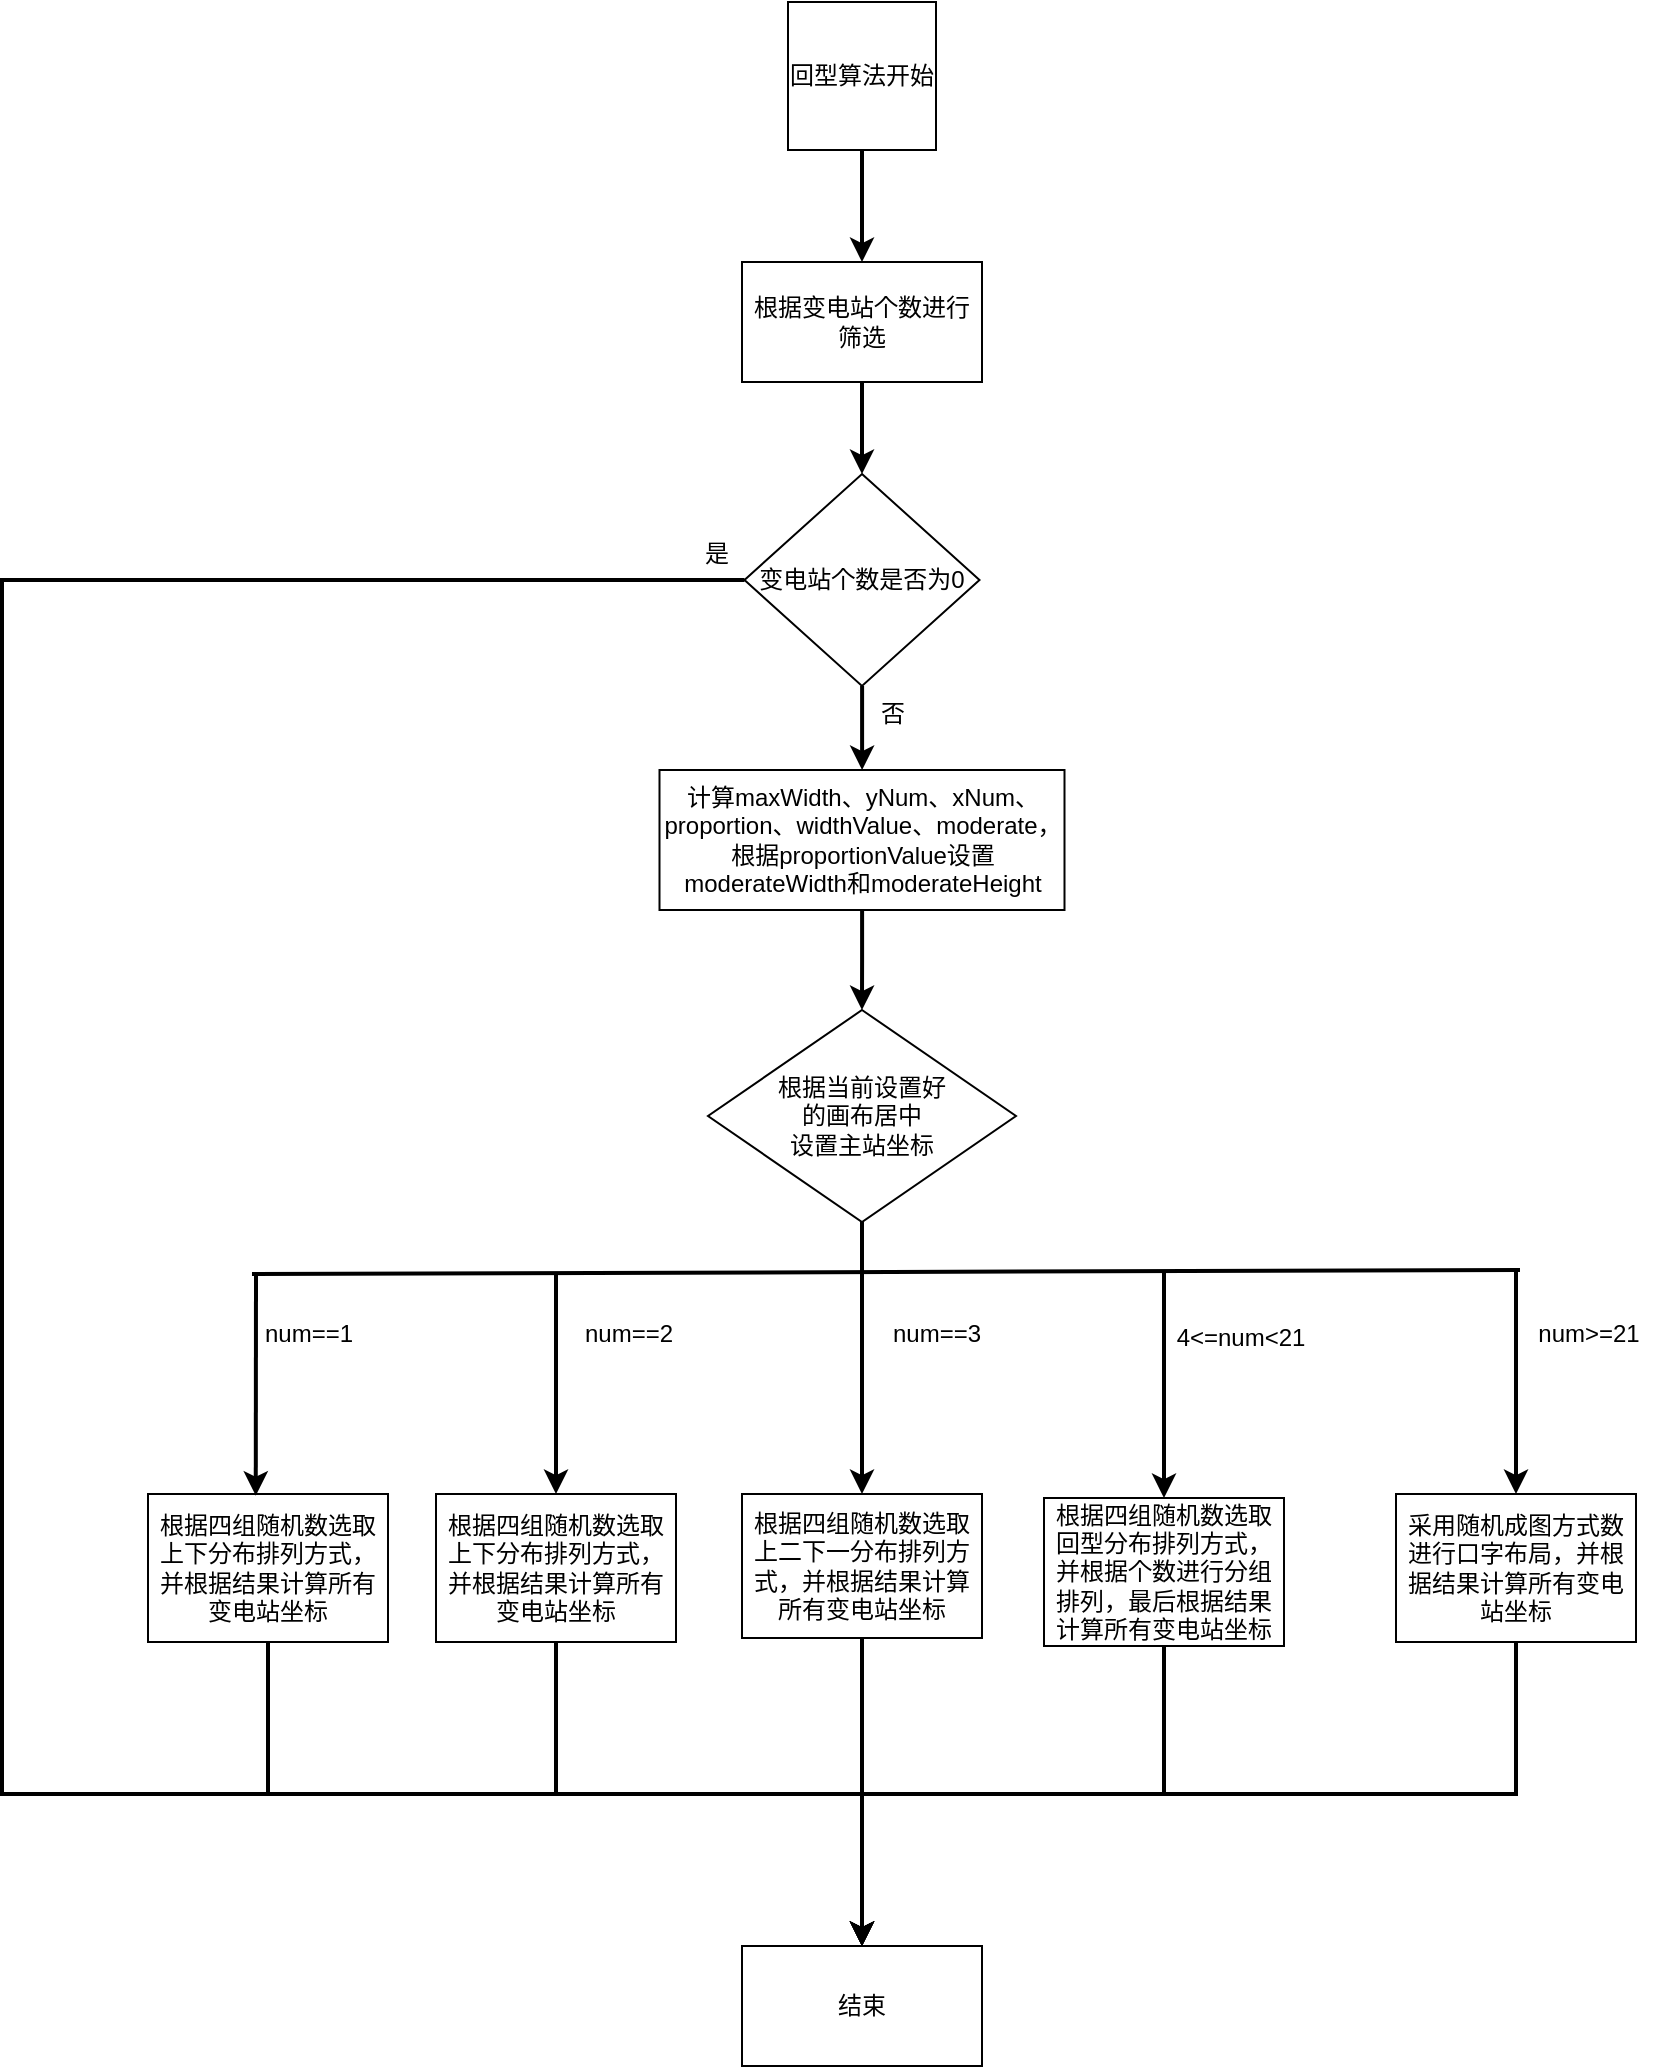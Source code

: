 <mxfile version="22.1.8" type="github">
  <diagram name="Page-1" id="edf60f1a-56cd-e834-aa8a-f176f3a09ee4">
    <mxGraphModel dx="2074" dy="1182" grid="1" gridSize="2" guides="1" tooltips="1" connect="1" arrows="1" fold="1" page="1" pageScale="1" pageWidth="3300" pageHeight="2339" background="none" math="0" shadow="0">
      <root>
        <mxCell id="0" />
        <mxCell id="1" parent="0" />
        <mxCell id="O1Lk2BeVLnMHG4F84F1X-48" style="edgeStyle=orthogonalEdgeStyle;rounded=0;orthogonalLoop=1;jettySize=auto;html=1;exitX=0.5;exitY=1;exitDx=0;exitDy=0;strokeWidth=2;" parent="1" source="O1Lk2BeVLnMHG4F84F1X-1" target="O1Lk2BeVLnMHG4F84F1X-2" edge="1">
          <mxGeometry relative="1" as="geometry" />
        </mxCell>
        <mxCell id="O1Lk2BeVLnMHG4F84F1X-1" value="回型算法开始" style="whiteSpace=wrap;html=1;aspect=fixed;" parent="1" vertex="1">
          <mxGeometry x="792" y="198" width="74" height="74" as="geometry" />
        </mxCell>
        <mxCell id="O1Lk2BeVLnMHG4F84F1X-12" value="" style="edgeStyle=orthogonalEdgeStyle;rounded=0;orthogonalLoop=1;jettySize=auto;html=1;strokeWidth=2;" parent="1" source="O1Lk2BeVLnMHG4F84F1X-2" target="O1Lk2BeVLnMHG4F84F1X-11" edge="1">
          <mxGeometry relative="1" as="geometry">
            <Array as="points">
              <mxPoint x="829" y="408" />
              <mxPoint x="829" y="408" />
            </Array>
          </mxGeometry>
        </mxCell>
        <mxCell id="O1Lk2BeVLnMHG4F84F1X-2" value="根据变电站个数进行筛选" style="whiteSpace=wrap;html=1;" parent="1" vertex="1">
          <mxGeometry x="769" y="328" width="120" height="60" as="geometry" />
        </mxCell>
        <mxCell id="O1Lk2BeVLnMHG4F84F1X-19" value="" style="edgeStyle=orthogonalEdgeStyle;rounded=0;orthogonalLoop=1;jettySize=auto;html=1;strokeWidth=2;" parent="1" source="O1Lk2BeVLnMHG4F84F1X-11" target="O1Lk2BeVLnMHG4F84F1X-18" edge="1">
          <mxGeometry relative="1" as="geometry">
            <Array as="points">
              <mxPoint x="829" y="558" />
              <mxPoint x="829" y="558" />
            </Array>
          </mxGeometry>
        </mxCell>
        <mxCell id="O1Lk2BeVLnMHG4F84F1X-79" style="edgeStyle=orthogonalEdgeStyle;rounded=0;orthogonalLoop=1;jettySize=auto;html=1;exitX=0;exitY=0.5;exitDx=0;exitDy=0;endArrow=none;endFill=0;strokeWidth=2;" parent="1" source="O1Lk2BeVLnMHG4F84F1X-11" edge="1">
          <mxGeometry relative="1" as="geometry">
            <mxPoint x="534" y="1094" as="targetPoint" />
            <Array as="points">
              <mxPoint x="399" y="487" />
              <mxPoint x="399" y="1094" />
            </Array>
          </mxGeometry>
        </mxCell>
        <mxCell id="O1Lk2BeVLnMHG4F84F1X-11" value="变电站个数是否为0" style="rhombus;whiteSpace=wrap;html=1;" parent="1" vertex="1">
          <mxGeometry x="770.25" y="434" width="117.5" height="106" as="geometry" />
        </mxCell>
        <mxCell id="O1Lk2BeVLnMHG4F84F1X-13" value="结束" style="whiteSpace=wrap;html=1;" parent="1" vertex="1">
          <mxGeometry x="769" y="1170" width="120" height="60" as="geometry" />
        </mxCell>
        <mxCell id="O1Lk2BeVLnMHG4F84F1X-22" value="" style="edgeStyle=orthogonalEdgeStyle;rounded=0;orthogonalLoop=1;jettySize=auto;html=1;strokeWidth=2;" parent="1" source="O1Lk2BeVLnMHG4F84F1X-18" target="O1Lk2BeVLnMHG4F84F1X-21" edge="1">
          <mxGeometry relative="1" as="geometry" />
        </mxCell>
        <mxCell id="O1Lk2BeVLnMHG4F84F1X-18" value="&lt;div style=&quot;&quot;&gt;&lt;span style=&quot;background-color: initial;&quot;&gt;计算maxWidth、yNum、&lt;/span&gt;&lt;span style=&quot;background-color: initial;&quot;&gt;xNum、&lt;/span&gt;&lt;span style=&quot;background-color: initial;&quot;&gt;proportion、widthValue、moderate，&lt;/span&gt;&lt;/div&gt;&lt;div style=&quot;&quot;&gt;根据proportionValue设置&lt;/div&gt;&lt;div style=&quot;&quot;&gt;&lt;span style=&quot;background-color: initial;&quot;&gt;moderateWidth和&lt;/span&gt;&lt;span style=&quot;background-color: initial;&quot;&gt;moderateHeight&lt;/span&gt;&lt;/div&gt;" style="html=1;align=center;labelPosition=center;verticalLabelPosition=middle;verticalAlign=middle;whiteSpace=wrap;" parent="1" vertex="1">
          <mxGeometry x="727.75" y="582" width="202.5" height="70" as="geometry" />
        </mxCell>
        <mxCell id="O1Lk2BeVLnMHG4F84F1X-21" value="根据当前设置好&lt;br&gt;的画布居中&lt;br&gt;设置主站坐标" style="rhombus;whiteSpace=wrap;html=1;" parent="1" vertex="1">
          <mxGeometry x="752" y="702" width="154" height="106" as="geometry" />
        </mxCell>
        <mxCell id="O1Lk2BeVLnMHG4F84F1X-75" style="edgeStyle=orthogonalEdgeStyle;rounded=0;orthogonalLoop=1;jettySize=auto;html=1;exitX=0.5;exitY=1;exitDx=0;exitDy=0;entryX=0.5;entryY=0;entryDx=0;entryDy=0;strokeWidth=2;" parent="1" source="O1Lk2BeVLnMHG4F84F1X-23" target="O1Lk2BeVLnMHG4F84F1X-13" edge="1">
          <mxGeometry relative="1" as="geometry">
            <mxPoint x="630" y="1140" as="targetPoint" />
          </mxGeometry>
        </mxCell>
        <mxCell id="O1Lk2BeVLnMHG4F84F1X-23" value="根据四组随机数选取上下分布排列方式，并根据结果计算所有变电站坐标" style="whiteSpace=wrap;html=1;" parent="1" vertex="1">
          <mxGeometry x="472" y="944" width="120" height="74" as="geometry" />
        </mxCell>
        <mxCell id="O1Lk2BeVLnMHG4F84F1X-77" style="edgeStyle=orthogonalEdgeStyle;rounded=0;orthogonalLoop=1;jettySize=auto;html=1;exitX=0.5;exitY=1;exitDx=0;exitDy=0;entryX=0.5;entryY=0;entryDx=0;entryDy=0;strokeWidth=2;" parent="1" source="O1Lk2BeVLnMHG4F84F1X-25" target="O1Lk2BeVLnMHG4F84F1X-13" edge="1">
          <mxGeometry relative="1" as="geometry">
            <Array as="points">
              <mxPoint x="980" y="1094" />
              <mxPoint x="829" y="1094" />
            </Array>
          </mxGeometry>
        </mxCell>
        <mxCell id="O1Lk2BeVLnMHG4F84F1X-25" value="根据四组随机数选取回型分布排列方式，并根据个数进行分组排列，最后根据结果计算所有变电站坐标" style="whiteSpace=wrap;html=1;" parent="1" vertex="1">
          <mxGeometry x="920" y="946" width="120" height="74" as="geometry" />
        </mxCell>
        <mxCell id="O1Lk2BeVLnMHG4F84F1X-70" style="edgeStyle=orthogonalEdgeStyle;rounded=0;orthogonalLoop=1;jettySize=auto;html=1;exitX=0.5;exitY=1;exitDx=0;exitDy=0;entryX=0.5;entryY=0;entryDx=0;entryDy=0;strokeWidth=2;" parent="1" source="O1Lk2BeVLnMHG4F84F1X-26" target="O1Lk2BeVLnMHG4F84F1X-13" edge="1">
          <mxGeometry relative="1" as="geometry" />
        </mxCell>
        <mxCell id="O1Lk2BeVLnMHG4F84F1X-26" value="采用随机成图方式数进行口字布局，并根据结果计算所有变电站坐标" style="whiteSpace=wrap;html=1;" parent="1" vertex="1">
          <mxGeometry x="1096" y="944" width="120" height="74" as="geometry" />
        </mxCell>
        <mxCell id="O1Lk2BeVLnMHG4F84F1X-73" style="edgeStyle=orthogonalEdgeStyle;rounded=0;orthogonalLoop=1;jettySize=auto;html=1;exitX=0.5;exitY=1;exitDx=0;exitDy=0;entryX=0.5;entryY=0;entryDx=0;entryDy=0;strokeWidth=2;" parent="1" source="O1Lk2BeVLnMHG4F84F1X-27" target="O1Lk2BeVLnMHG4F84F1X-13" edge="1">
          <mxGeometry relative="1" as="geometry" />
        </mxCell>
        <mxCell id="O1Lk2BeVLnMHG4F84F1X-27" value="根据四组随机数选取上二下一分布排列方式，并根据结果计算所有变电站坐标" style="whiteSpace=wrap;html=1;" parent="1" vertex="1">
          <mxGeometry x="769" y="944" width="120" height="72" as="geometry" />
        </mxCell>
        <mxCell id="O1Lk2BeVLnMHG4F84F1X-29" value="num==1" style="text;html=1;align=center;verticalAlign=middle;resizable=0;points=[];autosize=1;strokeColor=none;fillColor=none;" parent="1" vertex="1">
          <mxGeometry x="520" y="850" width="64" height="28" as="geometry" />
        </mxCell>
        <mxCell id="O1Lk2BeVLnMHG4F84F1X-30" value="num&amp;gt;=21" style="text;html=1;align=center;verticalAlign=middle;resizable=0;points=[];autosize=1;strokeColor=none;fillColor=none;" parent="1" vertex="1">
          <mxGeometry x="1157" y="850" width="70" height="28" as="geometry" />
        </mxCell>
        <mxCell id="O1Lk2BeVLnMHG4F84F1X-33" value="4&amp;lt;=num&amp;lt;21" style="text;html=1;align=center;verticalAlign=middle;resizable=0;points=[];autosize=1;strokeColor=none;fillColor=none;" parent="1" vertex="1">
          <mxGeometry x="976" y="852" width="84" height="28" as="geometry" />
        </mxCell>
        <mxCell id="O1Lk2BeVLnMHG4F84F1X-74" style="edgeStyle=orthogonalEdgeStyle;rounded=0;orthogonalLoop=1;jettySize=auto;html=1;exitX=0.5;exitY=1;exitDx=0;exitDy=0;entryX=0.5;entryY=0;entryDx=0;entryDy=0;strokeWidth=2;" parent="1" source="O1Lk2BeVLnMHG4F84F1X-37" target="O1Lk2BeVLnMHG4F84F1X-13" edge="1">
          <mxGeometry relative="1" as="geometry" />
        </mxCell>
        <mxCell id="O1Lk2BeVLnMHG4F84F1X-37" value="根据四组随机数选取上下分布排列方式，并根据结果计算所有变电站坐标" style="whiteSpace=wrap;html=1;" parent="1" vertex="1">
          <mxGeometry x="616" y="944" width="120" height="74" as="geometry" />
        </mxCell>
        <mxCell id="O1Lk2BeVLnMHG4F84F1X-60" value="" style="endArrow=none;html=1;rounded=0;strokeWidth=2;" parent="1" edge="1">
          <mxGeometry width="50" height="50" relative="1" as="geometry">
            <mxPoint x="524" y="834" as="sourcePoint" />
            <mxPoint x="1158" y="832" as="targetPoint" />
          </mxGeometry>
        </mxCell>
        <mxCell id="O1Lk2BeVLnMHG4F84F1X-62" value="" style="endArrow=classic;html=1;rounded=0;entryX=0.449;entryY=0.011;entryDx=0;entryDy=0;entryPerimeter=0;strokeWidth=2;" parent="1" target="O1Lk2BeVLnMHG4F84F1X-23" edge="1">
          <mxGeometry width="50" height="50" relative="1" as="geometry">
            <mxPoint x="526" y="834" as="sourcePoint" />
            <mxPoint x="720" y="780" as="targetPoint" />
          </mxGeometry>
        </mxCell>
        <mxCell id="O1Lk2BeVLnMHG4F84F1X-63" value="" style="endArrow=classic;html=1;rounded=0;entryX=0.5;entryY=0;entryDx=0;entryDy=0;strokeWidth=2;" parent="1" target="O1Lk2BeVLnMHG4F84F1X-37" edge="1">
          <mxGeometry width="50" height="50" relative="1" as="geometry">
            <mxPoint x="676" y="834" as="sourcePoint" />
            <mxPoint x="716" y="876" as="targetPoint" />
          </mxGeometry>
        </mxCell>
        <mxCell id="O1Lk2BeVLnMHG4F84F1X-65" value="" style="endArrow=none;html=1;rounded=0;exitX=0.5;exitY=1;exitDx=0;exitDy=0;strokeWidth=2;" parent="1" source="O1Lk2BeVLnMHG4F84F1X-21" edge="1">
          <mxGeometry width="50" height="50" relative="1" as="geometry">
            <mxPoint x="840" y="824" as="sourcePoint" />
            <mxPoint x="829" y="832" as="targetPoint" />
            <Array as="points">
              <mxPoint x="829" y="822" />
            </Array>
          </mxGeometry>
        </mxCell>
        <mxCell id="O1Lk2BeVLnMHG4F84F1X-67" value="" style="endArrow=classic;html=1;rounded=0;strokeWidth=2;" parent="1" target="O1Lk2BeVLnMHG4F84F1X-27" edge="1">
          <mxGeometry width="50" height="50" relative="1" as="geometry">
            <mxPoint x="829" y="832" as="sourcePoint" />
            <mxPoint x="892" y="902" as="targetPoint" />
          </mxGeometry>
        </mxCell>
        <mxCell id="O1Lk2BeVLnMHG4F84F1X-68" value="" style="endArrow=classic;html=1;rounded=0;entryX=0.5;entryY=0;entryDx=0;entryDy=0;strokeWidth=2;" parent="1" target="O1Lk2BeVLnMHG4F84F1X-26" edge="1">
          <mxGeometry width="50" height="50" relative="1" as="geometry">
            <mxPoint x="1156" y="832" as="sourcePoint" />
            <mxPoint x="1216" y="858" as="targetPoint" />
          </mxGeometry>
        </mxCell>
        <mxCell id="O1Lk2BeVLnMHG4F84F1X-69" value="" style="endArrow=classic;html=1;rounded=0;entryX=0.5;entryY=0;entryDx=0;entryDy=0;strokeWidth=2;" parent="1" target="O1Lk2BeVLnMHG4F84F1X-25" edge="1">
          <mxGeometry width="50" height="50" relative="1" as="geometry">
            <mxPoint x="980" y="832" as="sourcePoint" />
            <mxPoint x="824" y="658" as="targetPoint" />
          </mxGeometry>
        </mxCell>
        <mxCell id="O1Lk2BeVLnMHG4F84F1X-81" value="否" style="text;html=1;align=center;verticalAlign=middle;resizable=0;points=[];autosize=1;strokeColor=none;fillColor=none;" parent="1" vertex="1">
          <mxGeometry x="828" y="540" width="32" height="28" as="geometry" />
        </mxCell>
        <mxCell id="O1Lk2BeVLnMHG4F84F1X-82" value="是" style="text;html=1;align=center;verticalAlign=middle;resizable=0;points=[];autosize=1;strokeColor=none;fillColor=none;" parent="1" vertex="1">
          <mxGeometry x="740" y="460" width="32" height="28" as="geometry" />
        </mxCell>
        <mxCell id="O1Lk2BeVLnMHG4F84F1X-83" value="num==3" style="text;html=1;align=center;verticalAlign=middle;resizable=0;points=[];autosize=1;strokeColor=none;fillColor=none;" parent="1" vertex="1">
          <mxGeometry x="834" y="850" width="64" height="28" as="geometry" />
        </mxCell>
        <mxCell id="O1Lk2BeVLnMHG4F84F1X-84" value="num==2" style="text;html=1;align=center;verticalAlign=middle;resizable=0;points=[];autosize=1;strokeColor=none;fillColor=none;" parent="1" vertex="1">
          <mxGeometry x="680" y="850" width="64" height="28" as="geometry" />
        </mxCell>
      </root>
    </mxGraphModel>
  </diagram>
</mxfile>
